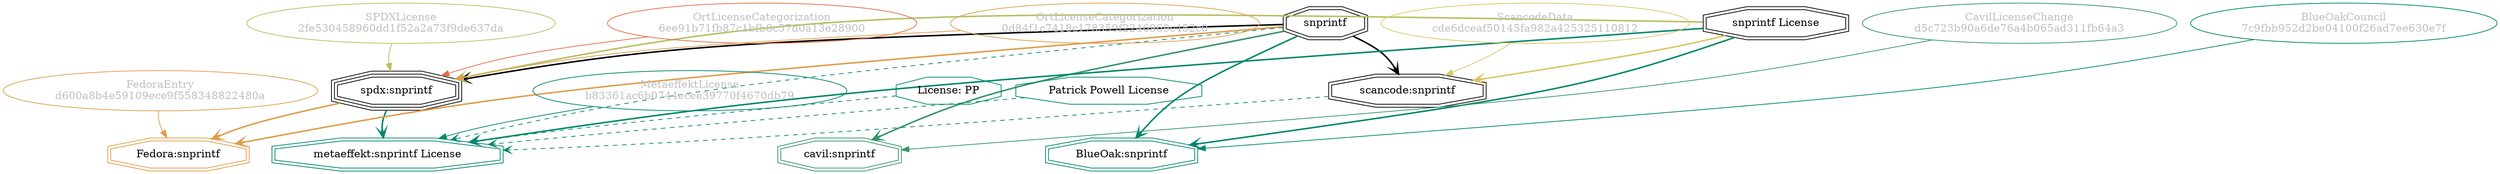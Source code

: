 strict digraph {
    node [shape=box];
    graph [splines=curved];
    4757 [label="SPDXLicense\n2fe530458960dd1f52a2a73f9de637da"
         ,fontcolor=gray
         ,color="#b8bf62"
         ,fillcolor="beige;1"
         ,shape=ellipse];
    4758 [label="spdx:snprintf"
         ,shape=tripleoctagon];
    4759 [label=snprintf
         ,shape=doubleoctagon];
    4760 [label="snprintf License"
         ,shape=doubleoctagon];
    8603 [label="FedoraEntry\nd600a8b4e59109ece9f558348822480a"
         ,fontcolor=gray
         ,color="#e09d4b"
         ,fillcolor="beige;1"
         ,shape=ellipse];
    8604 [label="Fedora:snprintf"
         ,color="#e09d4b"
         ,shape=doubleoctagon];
    9191 [label="BlueOakCouncil\n7c9fbb952d2be04100f26ad7ee630e7f"
         ,fontcolor=gray
         ,color="#00876c"
         ,fillcolor="beige;1"
         ,shape=ellipse];
    9192 [label="BlueOak:snprintf"
         ,color="#00876c"
         ,shape=doubleoctagon];
    23552 [label="ScancodeData\ncde6dceaf50145fa982a425325110812"
          ,fontcolor=gray
          ,color="#dac767"
          ,fillcolor="beige;1"
          ,shape=ellipse];
    23553 [label="scancode:snprintf"
          ,shape=doubleoctagon];
    35313 [label="OrtLicenseCategorization\n6ee91b71fb87c1bfb8c57d0a13e28900"
          ,fontcolor=gray
          ,color="#e06f45"
          ,fillcolor="beige;1"
          ,shape=ellipse];
    36287 [label="OrtLicenseCategorization\n0d84f1c7418c178359f2246969c452c0"
          ,fontcolor=gray
          ,color="#e09d4b"
          ,fillcolor="beige;1"
          ,shape=ellipse];
    37500 [label="CavilLicenseChange\nd5c723b90a6de76a4b065ad311fb64a3"
          ,fontcolor=gray
          ,color="#379469"
          ,fillcolor="beige;1"
          ,shape=ellipse];
    37501 [label="cavil:snprintf"
          ,color="#379469"
          ,shape=doubleoctagon];
    47578 [label="Patrick Powell License"
          ,color="#00876c"
          ,shape=octagon];
    48407 [label="MetaeffektLicense\nb83361ac6b0744ecee39770f4670db79"
          ,fontcolor=gray
          ,color="#00876c"
          ,fillcolor="beige;1"
          ,shape=ellipse];
    48408 [label="metaeffekt:snprintf License"
          ,color="#00876c"
          ,shape=doubleoctagon];
    48409 [label="License: PP"
          ,color="#00876c"
          ,shape=octagon];
    4757 -> 4758 [weight=0.5
                 ,color="#b8bf62"];
    4758 -> 8604 [style=bold
                 ,arrowhead=vee
                 ,weight=0.7
                 ,color="#e09d4b"];
    4758 -> 48408 [style=bold
                  ,arrowhead=vee
                  ,weight=0.7
                  ,color="#00876c"];
    4759 -> 4758 [style=bold
                 ,arrowhead=vee
                 ,weight=0.7];
    4759 -> 8604 [style=bold
                 ,arrowhead=vee
                 ,weight=0.7
                 ,color="#e09d4b"];
    4759 -> 9192 [style=bold
                 ,arrowhead=vee
                 ,weight=0.7
                 ,color="#00876c"];
    4759 -> 23553 [style=bold
                  ,arrowhead=vee
                  ,weight=0.7];
    4759 -> 37501 [style=bold
                  ,arrowhead=vee
                  ,weight=0.7
                  ,color="#379469"];
    4759 -> 37501 [style=bold
                  ,arrowhead=vee
                  ,weight=0.7
                  ,color="#379469"];
    4759 -> 48408 [style=dashed
                  ,arrowhead=vee
                  ,weight=0.5
                  ,color="#00876c"];
    4760 -> 4758 [style=bold
                 ,arrowhead=vee
                 ,weight=0.7
                 ,color="#b8bf62"];
    4760 -> 9192 [style=bold
                 ,arrowhead=vee
                 ,weight=0.7
                 ,color="#00876c"];
    4760 -> 23553 [style=bold
                  ,arrowhead=vee
                  ,weight=0.7
                  ,color="#dac767"];
    4760 -> 48408 [style=bold
                  ,arrowhead=vee
                  ,weight=0.7
                  ,color="#00876c"];
    4760 -> 48408 [style=bold
                  ,arrowhead=vee
                  ,weight=0.7
                  ,color="#00876c"];
    8603 -> 8604 [weight=0.5
                 ,color="#e09d4b"];
    9191 -> 9192 [weight=0.5
                 ,color="#00876c"];
    23552 -> 23553 [weight=0.5
                   ,color="#dac767"];
    23553 -> 48408 [style=dashed
                   ,arrowhead=vee
                   ,weight=0.5
                   ,color="#00876c"];
    35313 -> 4758 [weight=0.5
                  ,color="#e06f45"];
    36287 -> 4758 [weight=0.5
                  ,color="#e09d4b"];
    37500 -> 37501 [weight=0.5
                   ,color="#379469"];
    47578 -> 48408 [style=dashed
                   ,arrowhead=vee
                   ,weight=0.5
                   ,color="#00876c"];
    48407 -> 48408 [weight=0.5
                   ,color="#00876c"];
    48409 -> 48408 [style=dashed
                   ,arrowhead=vee
                   ,weight=0.5
                   ,color="#00876c"];
}

